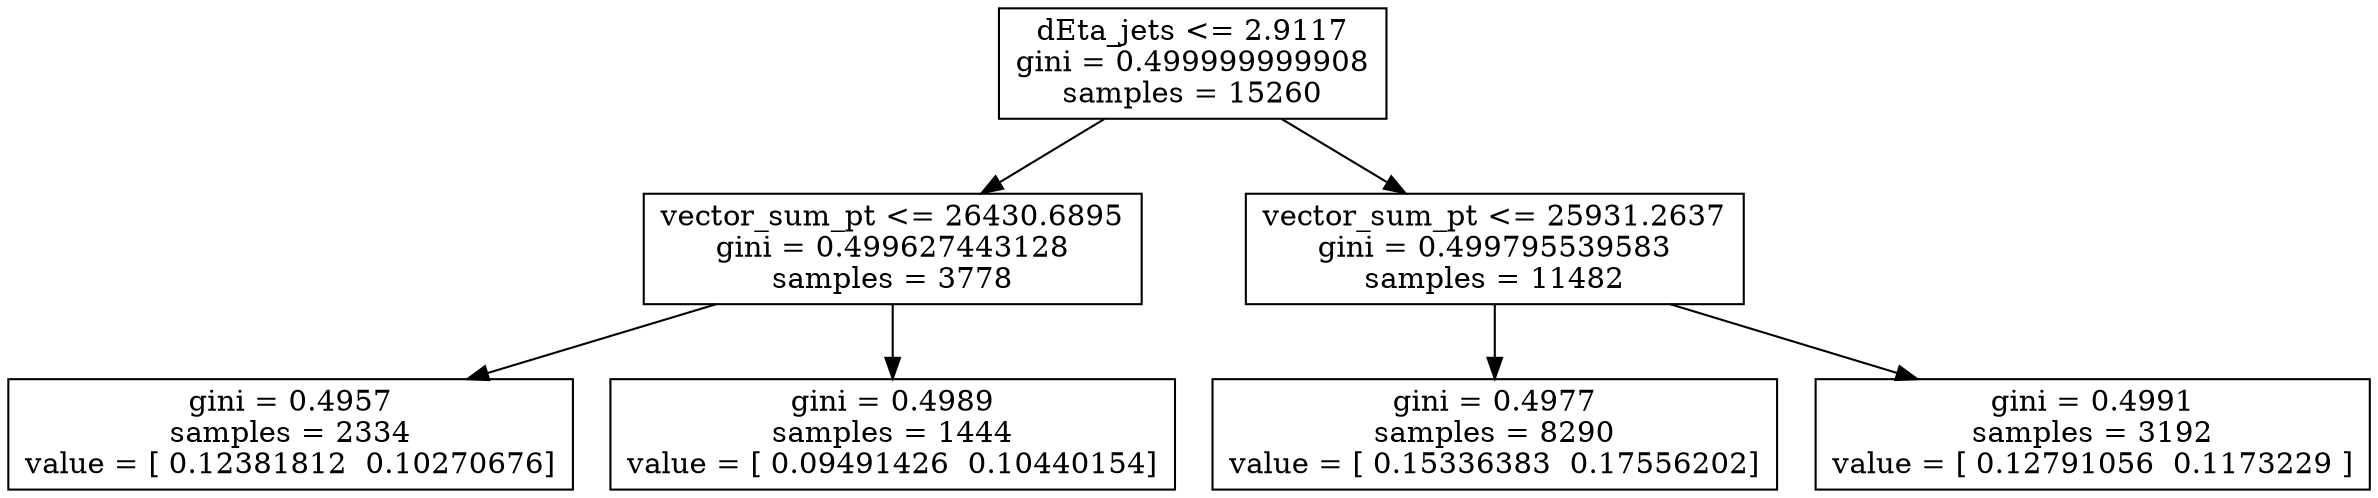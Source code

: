 digraph Tree {
0 [label="dEta_jets <= 2.9117\ngini = 0.499999999908\nsamples = 15260", shape="box"] ;
1 [label="vector_sum_pt <= 26430.6895\ngini = 0.499627443128\nsamples = 3778", shape="box"] ;
0 -> 1 ;
2 [label="gini = 0.4957\nsamples = 2334\nvalue = [ 0.12381812  0.10270676]", shape="box"] ;
1 -> 2 ;
3 [label="gini = 0.4989\nsamples = 1444\nvalue = [ 0.09491426  0.10440154]", shape="box"] ;
1 -> 3 ;
4 [label="vector_sum_pt <= 25931.2637\ngini = 0.499795539583\nsamples = 11482", shape="box"] ;
0 -> 4 ;
5 [label="gini = 0.4977\nsamples = 8290\nvalue = [ 0.15336383  0.17556202]", shape="box"] ;
4 -> 5 ;
6 [label="gini = 0.4991\nsamples = 3192\nvalue = [ 0.12791056  0.1173229 ]", shape="box"] ;
4 -> 6 ;
}